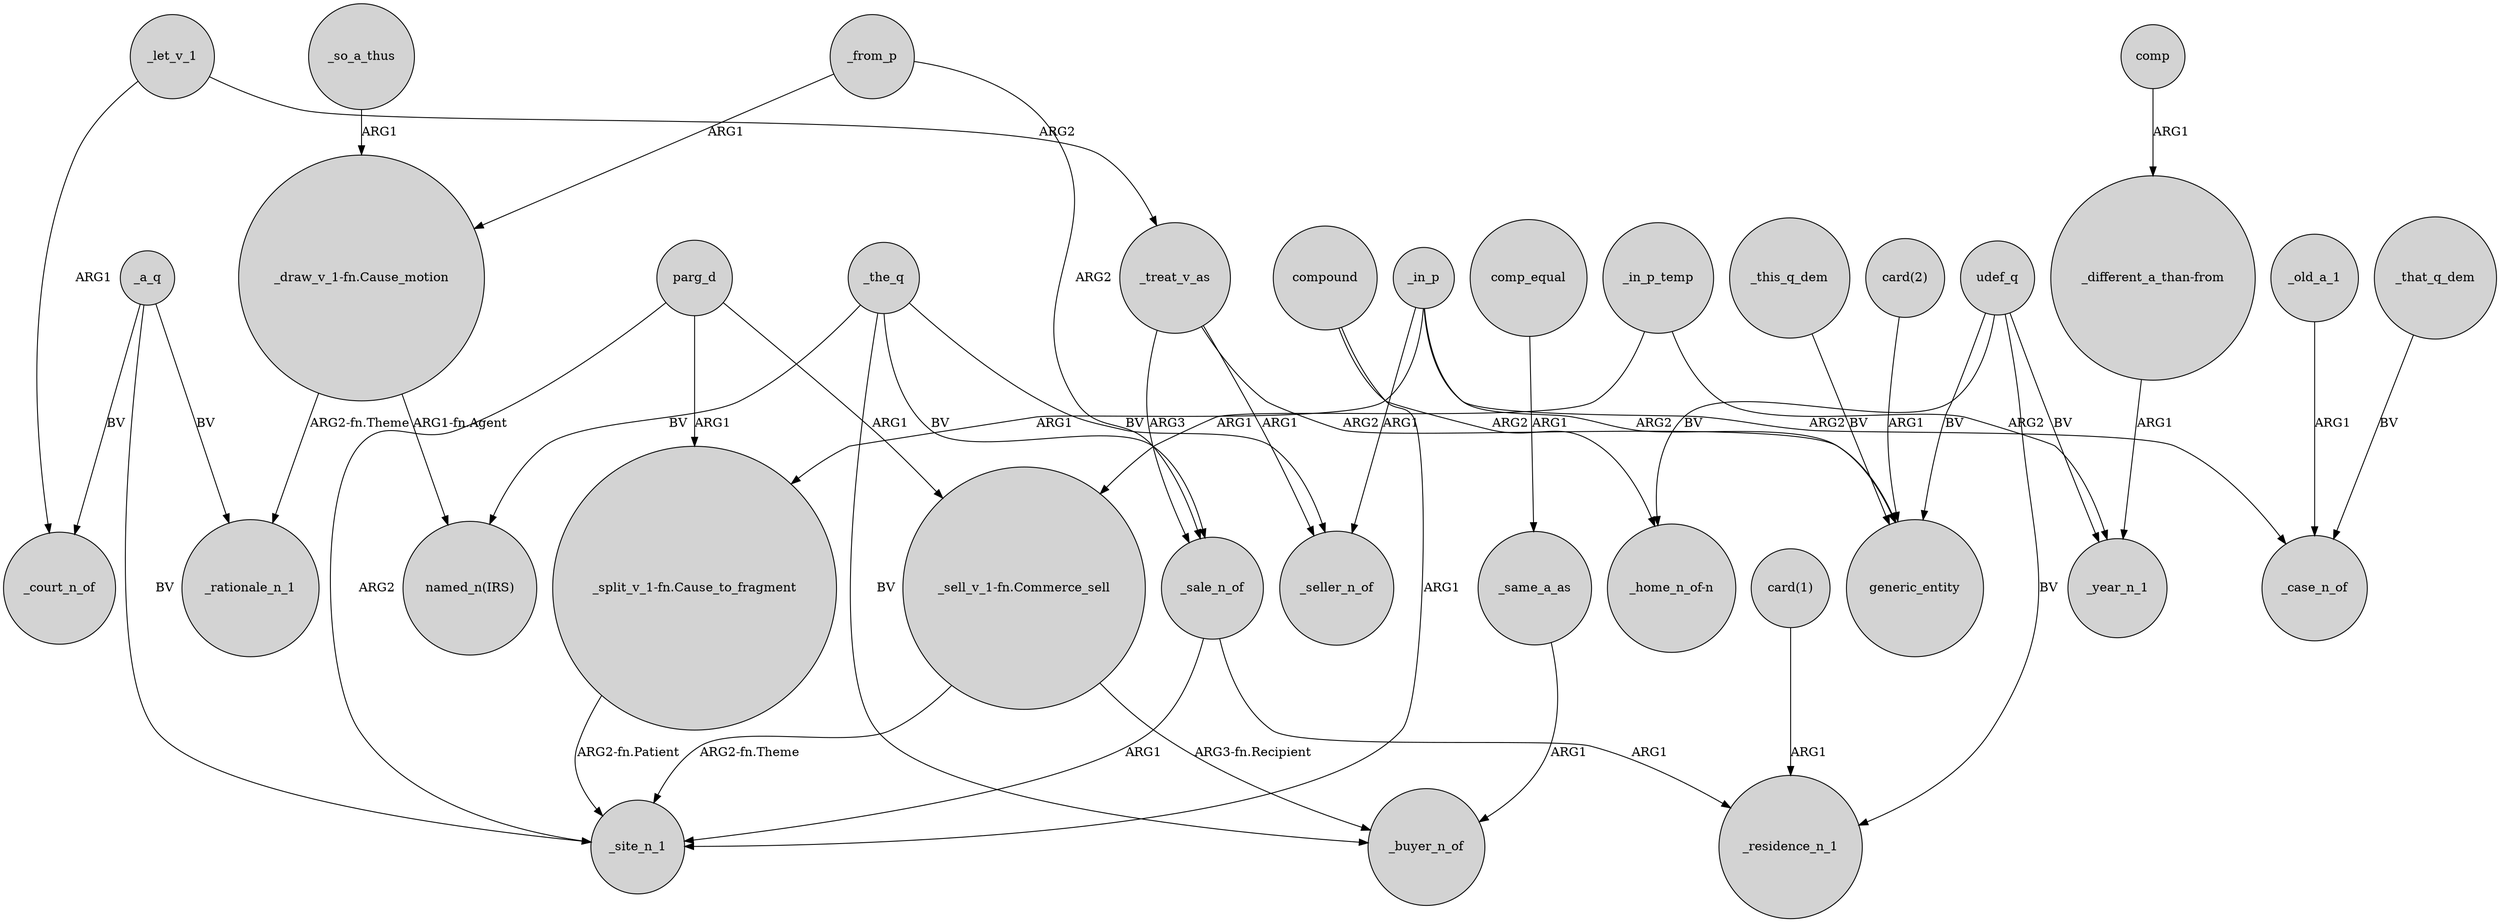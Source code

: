 digraph {
	node [shape=circle style=filled]
	_in_p -> "_split_v_1-fn.Cause_to_fragment" [label=ARG1]
	_from_p -> "_draw_v_1-fn.Cause_motion" [label=ARG1]
	"_different_a_than-from" -> _year_n_1 [label=ARG1]
	parg_d -> _site_n_1 [label=ARG2]
	"_sell_v_1-fn.Commerce_sell" -> _buyer_n_of [label="ARG3-fn.Recipient"]
	_let_v_1 -> _treat_v_as [label=ARG2]
	udef_q -> generic_entity [label=BV]
	"_sell_v_1-fn.Commerce_sell" -> _site_n_1 [label="ARG2-fn.Theme"]
	_sale_n_of -> _residence_n_1 [label=ARG1]
	_so_a_thus -> "_draw_v_1-fn.Cause_motion" [label=ARG1]
	_a_q -> _rationale_n_1 [label=BV]
	_old_a_1 -> _case_n_of [label=ARG1]
	_treat_v_as -> _seller_n_of [label=ARG1]
	_from_p -> _sale_n_of [label=ARG2]
	_in_p_temp -> "_sell_v_1-fn.Commerce_sell" [label=ARG1]
	udef_q -> "_home_n_of-n" [label=BV]
	parg_d -> "_sell_v_1-fn.Commerce_sell" [label=ARG1]
	_the_q -> _buyer_n_of [label=BV]
	"card(1)" -> _residence_n_1 [label=ARG1]
	"_draw_v_1-fn.Cause_motion" -> "named_n(IRS)" [label="ARG1-fn.Agent"]
	parg_d -> "_split_v_1-fn.Cause_to_fragment" [label=ARG1]
	_let_v_1 -> _court_n_of [label=ARG1]
	_in_p_temp -> _year_n_1 [label=ARG2]
	_sale_n_of -> _site_n_1 [label=ARG1]
	_the_q -> _sale_n_of [label=BV]
	comp_equal -> _same_a_as [label=ARG1]
	_this_q_dem -> generic_entity [label=BV]
	_treat_v_as -> _sale_n_of [label=ARG3]
	_treat_v_as -> generic_entity [label=ARG2]
	comp -> "_different_a_than-from" [label=ARG1]
	_in_p -> _seller_n_of [label=ARG1]
	"_split_v_1-fn.Cause_to_fragment" -> _site_n_1 [label="ARG2-fn.Patient"]
	_a_q -> _court_n_of [label=BV]
	"_draw_v_1-fn.Cause_motion" -> _rationale_n_1 [label="ARG2-fn.Theme"]
	_that_q_dem -> _case_n_of [label=BV]
	_in_p -> _case_n_of [label=ARG2]
	_a_q -> _site_n_1 [label=BV]
	udef_q -> _year_n_1 [label=BV]
	_in_p -> generic_entity [label=ARG2]
	_the_q -> "named_n(IRS)" [label=BV]
	compound -> "_home_n_of-n" [label=ARG2]
	udef_q -> _residence_n_1 [label=BV]
	compound -> _site_n_1 [label=ARG1]
	_same_a_as -> _buyer_n_of [label=ARG1]
	_the_q -> _seller_n_of [label=BV]
	"card(2)" -> generic_entity [label=ARG1]
}
